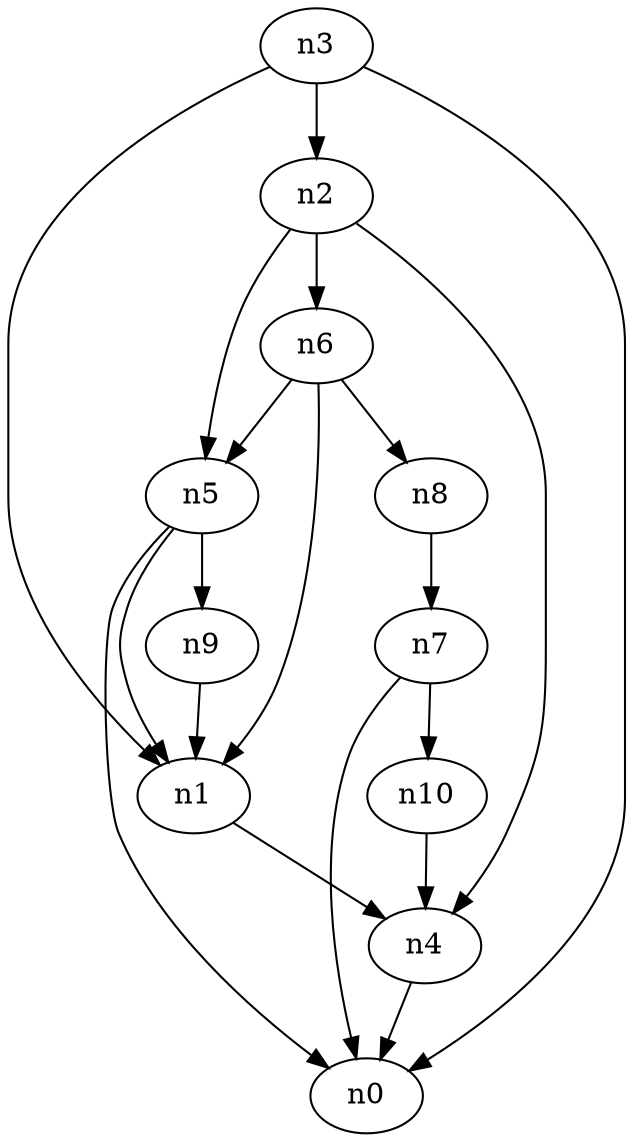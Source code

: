digraph G {
	n1 -> n4	 [_graphml_id=e4];
	n2 -> n4	 [_graphml_id=e7];
	n2 -> n5	 [_graphml_id=e8];
	n2 -> n6	 [_graphml_id=e10];
	n3 -> n0	 [_graphml_id=e0];
	n3 -> n1	 [_graphml_id=e3];
	n3 -> n2	 [_graphml_id=e6];
	n4 -> n0	 [_graphml_id=e1];
	n5 -> n0	 [_graphml_id=e2];
	n5 -> n1	 [_graphml_id=e5];
	n5 -> n9	 [_graphml_id=e15];
	n6 -> n1	 [_graphml_id=e9];
	n6 -> n5	 [_graphml_id=e16];
	n6 -> n8	 [_graphml_id=e13];
	n7 -> n0	 [_graphml_id=e11];
	n7 -> n10	 [_graphml_id=e17];
	n8 -> n7	 [_graphml_id=e12];
	n9 -> n1	 [_graphml_id=e14];
	n10 -> n4	 [_graphml_id=e18];
}
